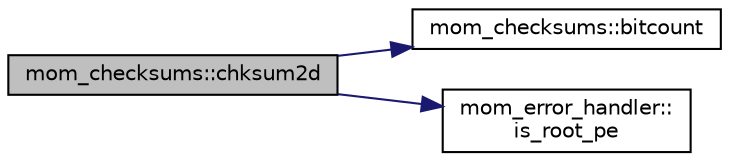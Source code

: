 digraph "mom_checksums::chksum2d"
{
 // INTERACTIVE_SVG=YES
 // LATEX_PDF_SIZE
  edge [fontname="Helvetica",fontsize="10",labelfontname="Helvetica",labelfontsize="10"];
  node [fontname="Helvetica",fontsize="10",shape=record];
  rankdir="LR";
  Node1 [label="mom_checksums::chksum2d",height=0.2,width=0.4,color="black", fillcolor="grey75", style="filled", fontcolor="black",tooltip="chksum2d does a checksum of all data in a 2-d array."];
  Node1 -> Node2 [color="midnightblue",fontsize="10",style="solid",fontname="Helvetica"];
  Node2 [label="mom_checksums::bitcount",height=0.2,width=0.4,color="black", fillcolor="white", style="filled",URL="$namespacemom__checksums.html#a13c171528ae5ab341cf75ef302a5b930",tooltip="Does a bitcount of a number by first casting to an integer and then using BTEST to check bit by bit."];
  Node1 -> Node3 [color="midnightblue",fontsize="10",style="solid",fontname="Helvetica"];
  Node3 [label="mom_error_handler::\lis_root_pe",height=0.2,width=0.4,color="black", fillcolor="white", style="filled",URL="$namespacemom__error__handler.html#ad5f00a53059c72fe2332d1436c80ca71",tooltip="This returns .true. if the current PE is the root PE."];
}
